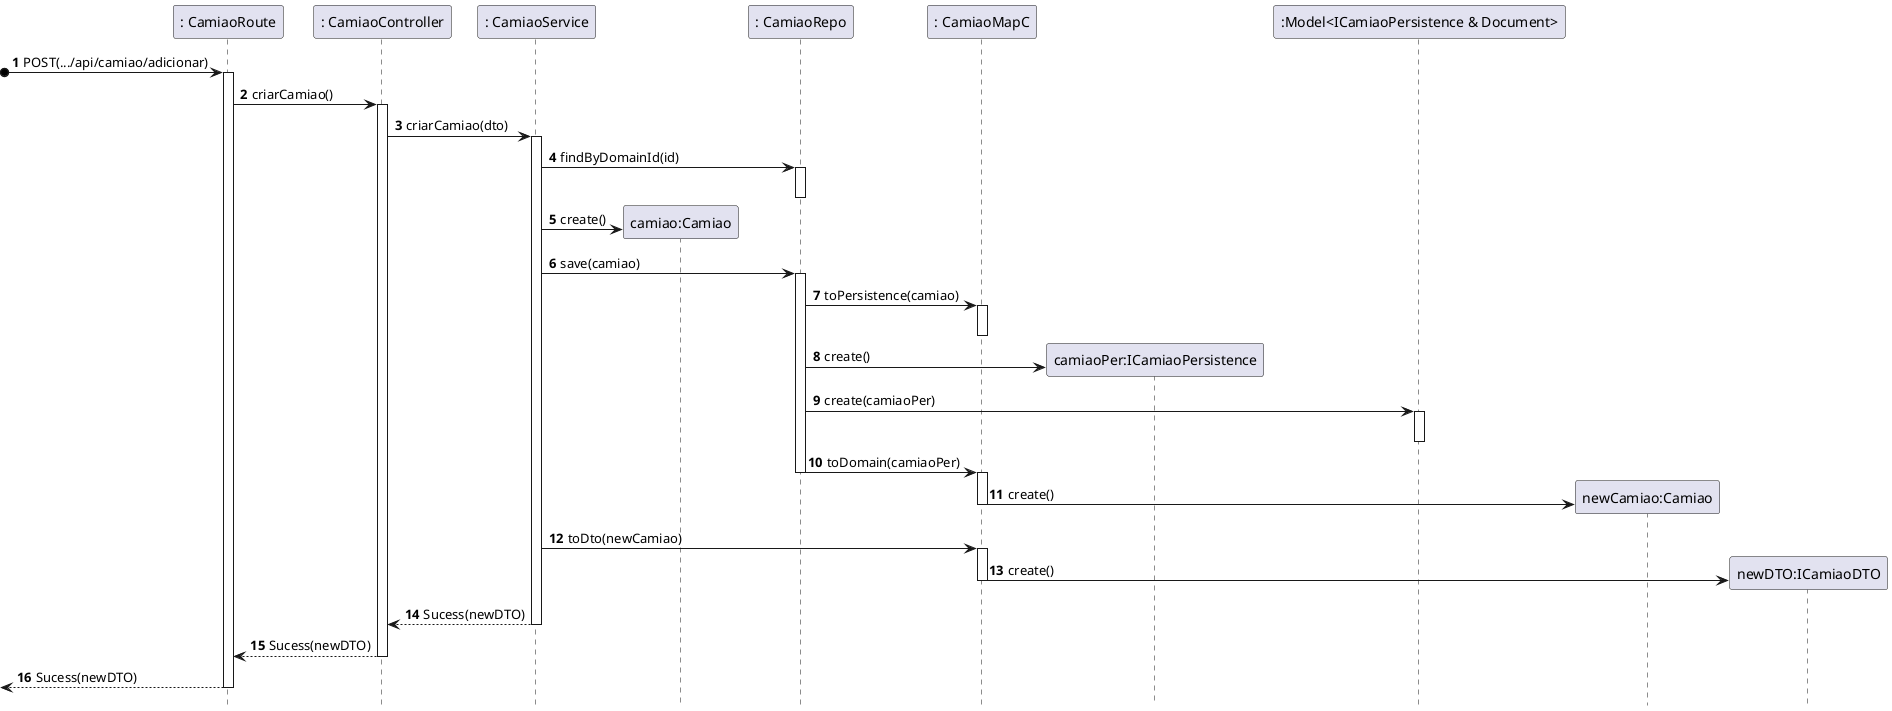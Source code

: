 @startuml

autonumber
hide footbox

participant ": CamiaoRoute" as Route
participant ": CamiaoController" as Controller
participant ": CamiaoService" as Service
participant "camiao:Camiao" as Camiao
participant ": CamiaoRepo" as Repo
participant ": CamiaoMapC" as MapC
participant "camiaoPer:ICamiaoPersistence" as Persistance
participant ":Model<ICamiaoPersistence & Document>" as Model
participant "newCamiao:Camiao" as New
participant "newDTO:ICamiaoDTO" as DTO


?o-> Route : POST(.../api/camiao/adicionar)
activate Route
Route -> Controller: criarCamiao()
activate Controller
Controller->Service: criarCamiao(dto)
activate Service
Service->Repo: findByDomainId(id)
activate Repo
deactivate Repo
Service -> Camiao** : create()
Service -> Repo : save(camiao)
activate Repo
Repo -> MapC: toPersistence(camiao)
activate MapC
deactivate MapC
Repo -> Persistance**: create()
Repo -> Model : create(camiaoPer)
activate Model
deactivate Model
Repo -> MapC : toDomain(camiaoPer)
deactivate Repo
activate MapC
MapC -> New** : create()
deactivate MapC
Service -> MapC : toDto(newCamiao)
activate MapC
MapC -> DTO** : create()
deactivate MapC
Service --> Controller : Sucess(newDTO)
deactivate Service
Controller --> Route : Sucess(newDTO)
deactivate Controller
<-- Route:Sucess(newDTO)
deactivate Route




@enduml